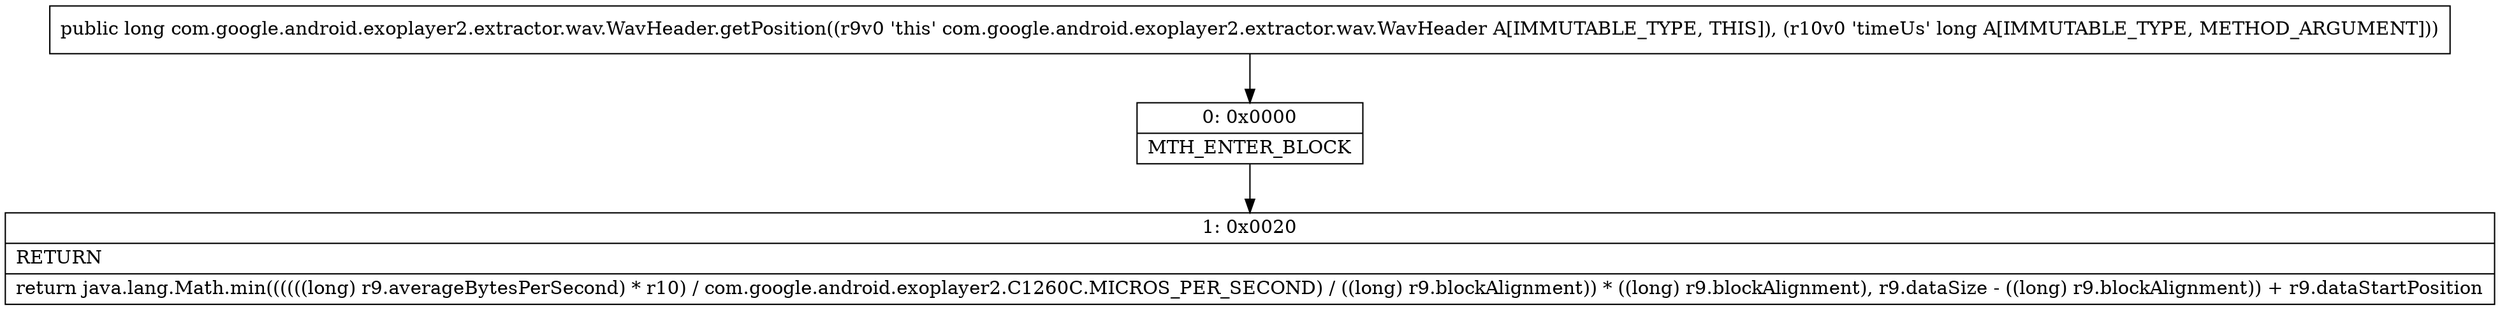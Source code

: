 digraph "CFG forcom.google.android.exoplayer2.extractor.wav.WavHeader.getPosition(J)J" {
Node_0 [shape=record,label="{0\:\ 0x0000|MTH_ENTER_BLOCK\l}"];
Node_1 [shape=record,label="{1\:\ 0x0020|RETURN\l|return java.lang.Math.min((((((long) r9.averageBytesPerSecond) * r10) \/ com.google.android.exoplayer2.C1260C.MICROS_PER_SECOND) \/ ((long) r9.blockAlignment)) * ((long) r9.blockAlignment), r9.dataSize \- ((long) r9.blockAlignment)) + r9.dataStartPosition\l}"];
MethodNode[shape=record,label="{public long com.google.android.exoplayer2.extractor.wav.WavHeader.getPosition((r9v0 'this' com.google.android.exoplayer2.extractor.wav.WavHeader A[IMMUTABLE_TYPE, THIS]), (r10v0 'timeUs' long A[IMMUTABLE_TYPE, METHOD_ARGUMENT])) }"];
MethodNode -> Node_0;
Node_0 -> Node_1;
}

